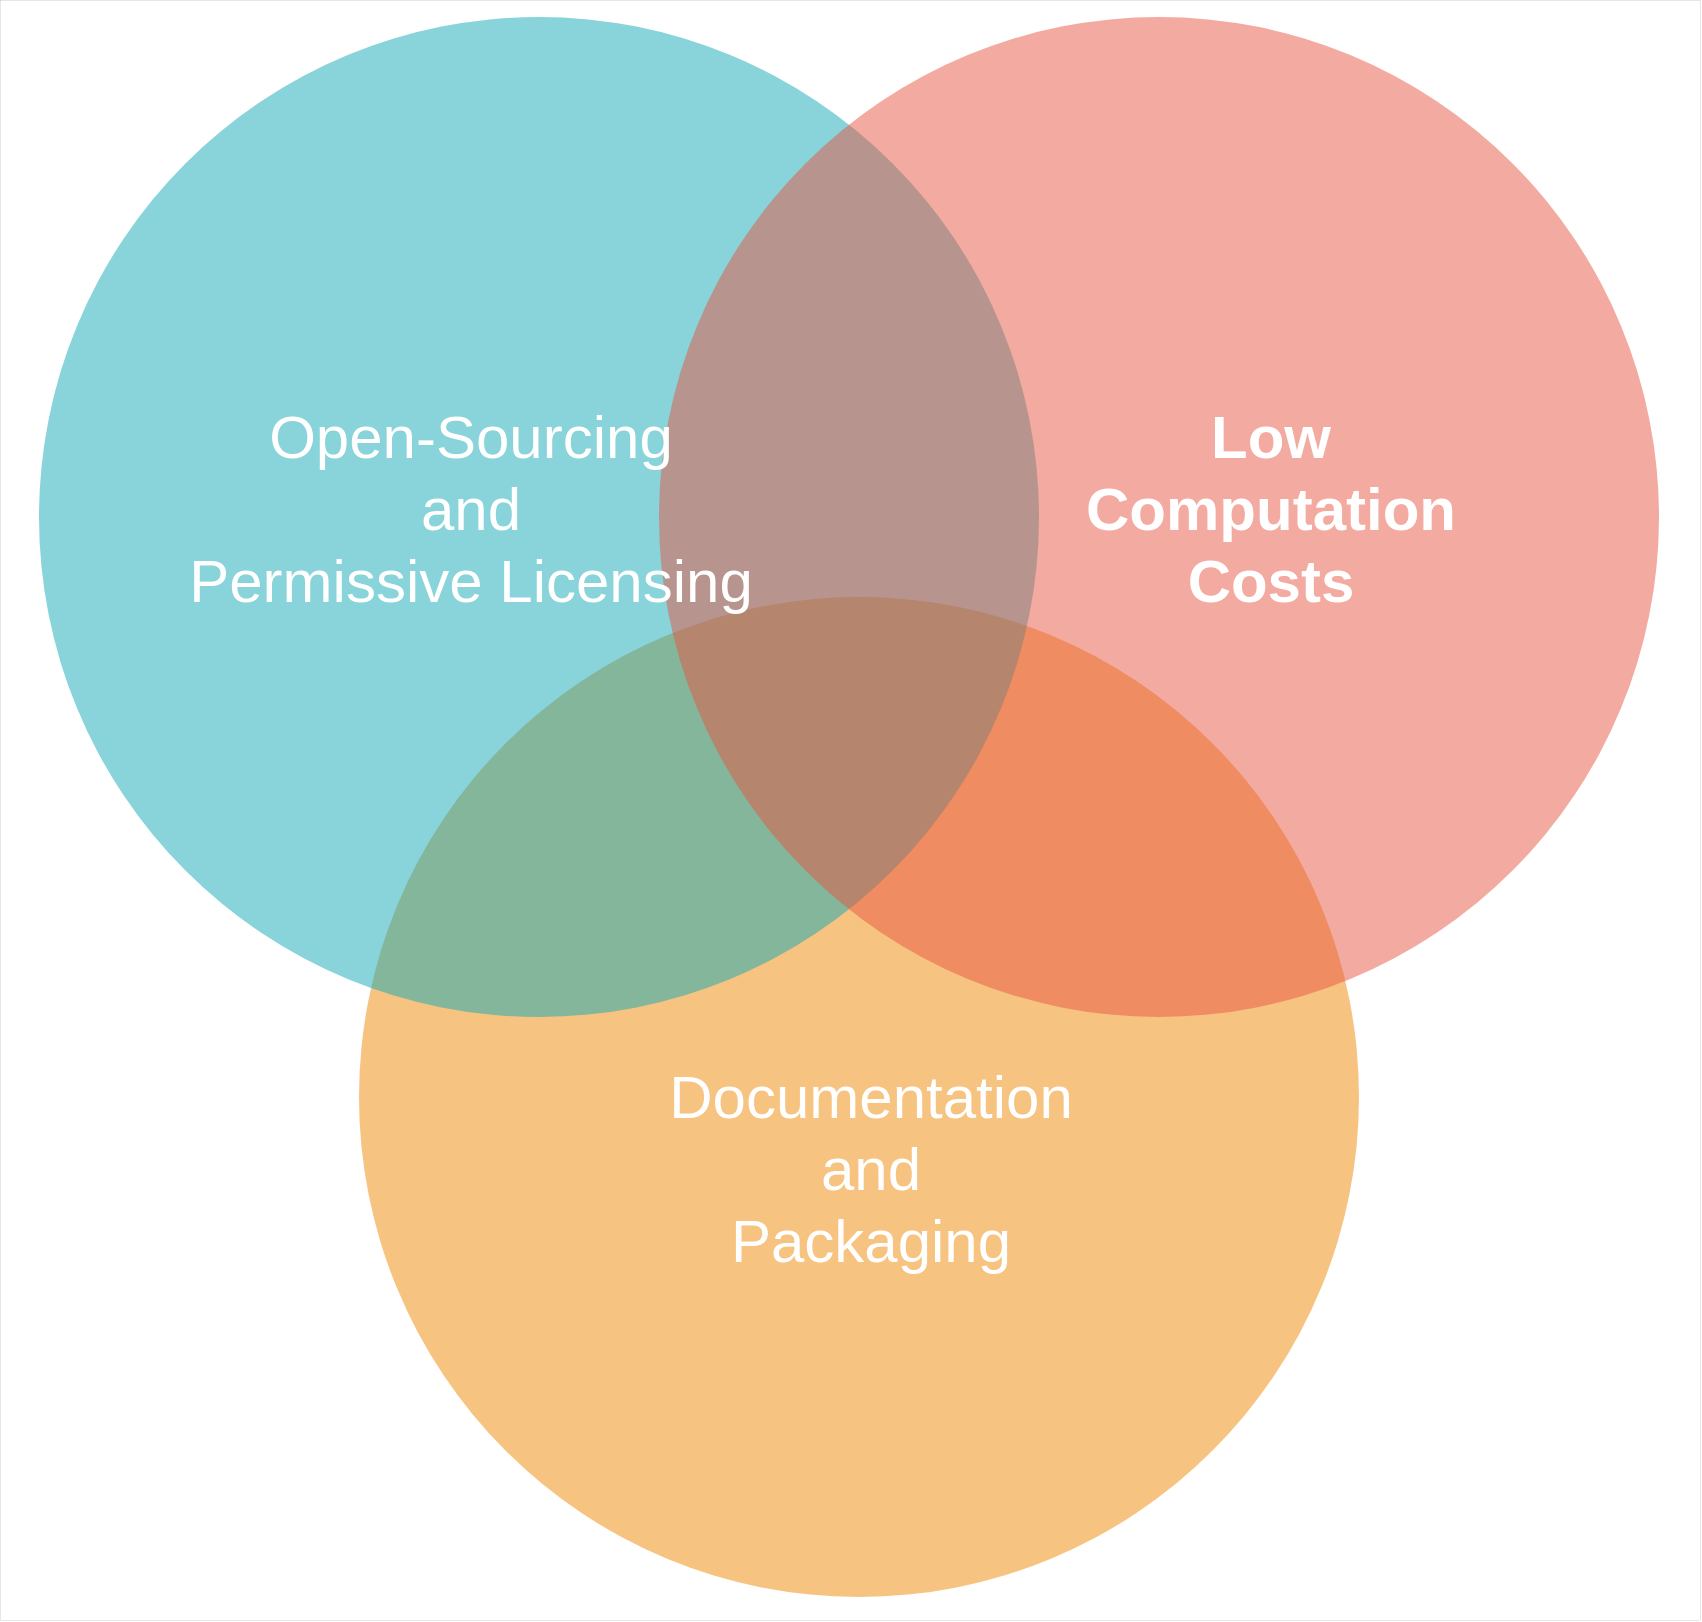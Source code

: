 <mxfile version="24.7.8">
  <diagram id="3228e29e-7158-1315-38df-8450db1d8a1d" name="Page-1">
    <mxGraphModel dx="1434" dy="858" grid="1" gridSize="10" guides="1" tooltips="1" connect="1" arrows="1" fold="1" page="1" pageScale="1" pageWidth="1169" pageHeight="827" background="#ffffff" math="0" shadow="0">
      <root>
        <mxCell id="0" />
        <mxCell id="1" parent="0" />
        <mxCell id="ErJby-wdrwYiR21B1-rZ-21540" value="" style="rounded=0;whiteSpace=wrap;html=1;strokeWidth=0;" parent="1" vertex="1">
          <mxGeometry x="160" y="10" width="850" height="810" as="geometry" />
        </mxCell>
        <mxCell id="21531" value="" style="ellipse;fillColor=#F08705;opacity=50;strokeColor=none;html=1;fontColor=#FFFFFF;shadow=0;" parent="1" vertex="1">
          <mxGeometry x="339.5" y="308.5" width="500" height="500" as="geometry" />
        </mxCell>
        <mxCell id="21532" value="" style="ellipse;fillColor=#12AAB5;opacity=50;strokeColor=none;html=1;fontColor=#FFFFFF;shadow=0;" parent="1" vertex="1">
          <mxGeometry x="179.5" y="18.5" width="500" height="500" as="geometry" />
        </mxCell>
        <mxCell id="21533" value="" style="ellipse;fillColor=#e85642;opacity=50;strokeColor=none;html=1;fontColor=#FFFFFF;shadow=0;" parent="1" vertex="1">
          <mxGeometry x="489.5" y="18.5" width="500" height="500" as="geometry" />
        </mxCell>
        <mxCell id="21534" value="&lt;font style=&quot;font-size: 30px;&quot;&gt;Open-&lt;/font&gt;&lt;span style=&quot;font-size: 30px; background-color: initial;&quot;&gt;Sourcing&lt;/span&gt;&lt;div&gt;&lt;span style=&quot;font-size: 30px; background-color: initial;&quot;&gt;and&lt;/span&gt;&lt;div&gt;&lt;font style=&quot;font-size: 30px;&quot;&gt;Permissive Licensing&lt;/font&gt;&lt;/div&gt;&lt;/div&gt;" style="text;fontSize=24;align=center;verticalAlign=middle;html=1;fontColor=#FFFFFF;shadow=0;" parent="1" vertex="1">
          <mxGeometry x="299.5" y="228.5" width="190" height="70" as="geometry" />
        </mxCell>
        <mxCell id="21535" value="&lt;div style=&quot;font-size: 30px;&quot;&gt;&lt;font style=&quot;font-size: 30px;&quot;&gt;&lt;b&gt;Low&lt;/b&gt;&lt;/font&gt;&lt;/div&gt;&lt;font style=&quot;font-size: 30px;&quot;&gt;&lt;b&gt;Computation&lt;/b&gt;&lt;/font&gt;&lt;div&gt;&lt;font style=&quot;font-size: 30px;&quot;&gt;&lt;b&gt;Costs&lt;/b&gt;&lt;/font&gt;&lt;/div&gt;" style="text;fontSize=24;align=center;verticalAlign=middle;html=1;fontColor=#FFFFFF;shadow=0;" parent="1" vertex="1">
          <mxGeometry x="699.5" y="228.5" width="190" height="70" as="geometry" />
        </mxCell>
        <mxCell id="21536" value="&lt;font style=&quot;font-size: 30px;&quot;&gt;Documentation&lt;/font&gt;&lt;div style=&quot;font-size: 30px;&quot;&gt;&lt;font style=&quot;font-size: 30px;&quot;&gt;and&lt;/font&gt;&lt;/div&gt;&lt;div style=&quot;font-size: 30px;&quot;&gt;&lt;font style=&quot;font-size: 30px;&quot;&gt;Packaging&lt;/font&gt;&lt;/div&gt;" style="text;fontSize=24;align=center;verticalAlign=middle;html=1;fontColor=#FFFFFF;shadow=0;" parent="1" vertex="1">
          <mxGeometry x="499.5" y="558.5" width="190" height="70" as="geometry" />
        </mxCell>
      </root>
    </mxGraphModel>
  </diagram>
</mxfile>
